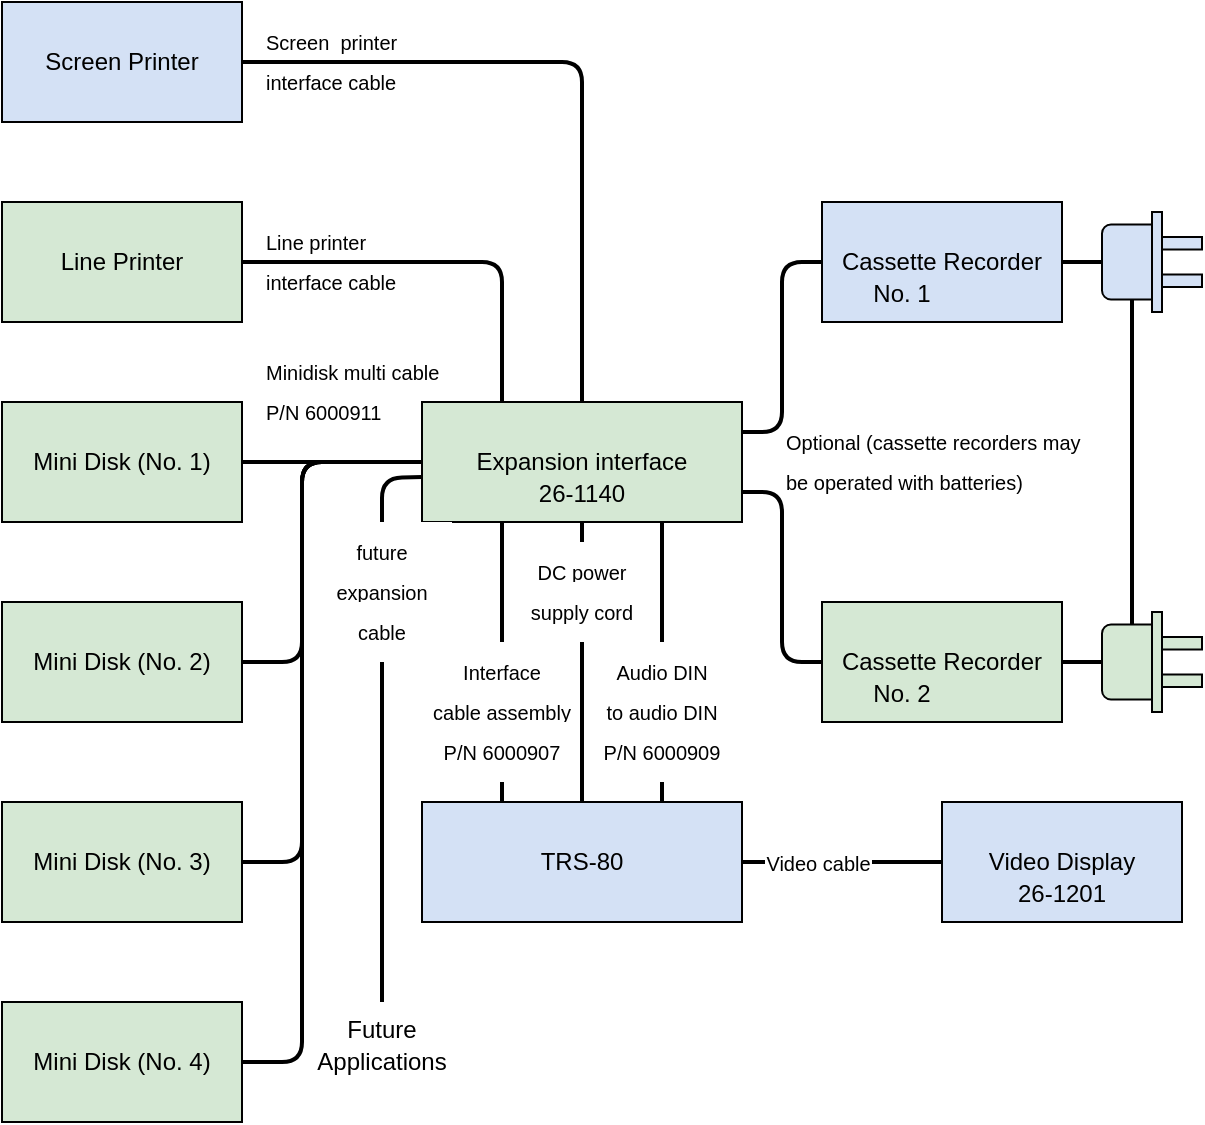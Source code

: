 <mxfile version="19.0.3" type="device"><diagram id="Gf14yI2Nv6U7jKT3zIyK" name="Page-1"><mxGraphModel dx="2062" dy="857" grid="1" gridSize="10" guides="1" tooltips="1" connect="1" arrows="1" fold="1" page="1" pageScale="1" pageWidth="1169" pageHeight="827" math="0" shadow="0"><root><mxCell id="0"/><mxCell id="1" parent="0"/><mxCell id="PHUyc8eAV1X0GX2giu-S-70" value="Future" style="rounded=0;whiteSpace=wrap;html=1;fontSize=12;verticalAlign=top;strokeColor=none;" vertex="1" parent="1"><mxGeometry x="160" y="560" width="80" height="60" as="geometry"/></mxCell><mxCell id="PHUyc8eAV1X0GX2giu-S-38" style="edgeStyle=orthogonalEdgeStyle;rounded=1;orthogonalLoop=1;jettySize=auto;html=1;entryX=1;entryY=0.25;entryDx=0;entryDy=0;fontSize=12;startArrow=none;startFill=0;endArrow=none;endFill=0;strokeWidth=2;" edge="1" parent="1" source="PHUyc8eAV1X0GX2giu-S-2" target="PHUyc8eAV1X0GX2giu-S-29"><mxGeometry relative="1" as="geometry"/></mxCell><mxCell id="PHUyc8eAV1X0GX2giu-S-2" value="Cassette Recorder" style="rounded=0;whiteSpace=wrap;html=1;fillColor=#D4E1F5;" vertex="1" parent="1"><mxGeometry x="420" y="160" width="120" height="60" as="geometry"/></mxCell><mxCell id="PHUyc8eAV1X0GX2giu-S-3" value="Screen Printer" style="rounded=0;whiteSpace=wrap;html=1;fillColor=#D4E1F5;" vertex="1" parent="1"><mxGeometry x="10" y="60" width="120" height="60" as="geometry"/></mxCell><mxCell id="PHUyc8eAV1X0GX2giu-S-40" value="" style="edgeStyle=orthogonalEdgeStyle;rounded=1;orthogonalLoop=1;jettySize=auto;html=1;fontSize=12;startArrow=none;startFill=0;endArrow=none;endFill=0;strokeWidth=2;entryX=1;entryY=0.75;entryDx=0;entryDy=0;exitX=0;exitY=0.5;exitDx=0;exitDy=0;" edge="1" parent="1" source="PHUyc8eAV1X0GX2giu-S-4" target="PHUyc8eAV1X0GX2giu-S-29"><mxGeometry relative="1" as="geometry"><mxPoint x="340" y="200" as="targetPoint"/></mxGeometry></mxCell><mxCell id="PHUyc8eAV1X0GX2giu-S-4" value="Cassette Recorder" style="rounded=0;whiteSpace=wrap;html=1;fillColor=#D5E8D4;" vertex="1" parent="1"><mxGeometry x="420" y="360" width="120" height="60" as="geometry"/></mxCell><mxCell id="PHUyc8eAV1X0GX2giu-S-5" value="TRS-80" style="rounded=0;whiteSpace=wrap;html=1;fillColor=#D4E1F5;" vertex="1" parent="1"><mxGeometry x="220" y="460" width="160" height="60" as="geometry"/></mxCell><mxCell id="PHUyc8eAV1X0GX2giu-S-11" value="" style="group" vertex="1" connectable="0" parent="1"><mxGeometry x="560" y="365" width="50" height="50" as="geometry"/></mxCell><mxCell id="PHUyc8eAV1X0GX2giu-S-7" value="" style="rounded=1;whiteSpace=wrap;html=1;fillColor=#D5E8D4;arcSize=15;" vertex="1" parent="PHUyc8eAV1X0GX2giu-S-11"><mxGeometry y="6.25" width="30" height="37.5" as="geometry"/></mxCell><mxCell id="PHUyc8eAV1X0GX2giu-S-8" value="" style="rounded=0;whiteSpace=wrap;html=1;fillColor=#D5E8D4;" vertex="1" parent="PHUyc8eAV1X0GX2giu-S-11"><mxGeometry x="25" width="5" height="50" as="geometry"/></mxCell><mxCell id="PHUyc8eAV1X0GX2giu-S-9" value="" style="rounded=0;whiteSpace=wrap;html=1;fillColor=#D5E8D4;" vertex="1" parent="PHUyc8eAV1X0GX2giu-S-11"><mxGeometry x="30" y="12.5" width="20" height="6.25" as="geometry"/></mxCell><mxCell id="PHUyc8eAV1X0GX2giu-S-10" value="" style="rounded=0;whiteSpace=wrap;html=1;fillColor=#D5E8D4;" vertex="1" parent="PHUyc8eAV1X0GX2giu-S-11"><mxGeometry x="30" y="31.25" width="20" height="6.25" as="geometry"/></mxCell><mxCell id="PHUyc8eAV1X0GX2giu-S-20" value="" style="endArrow=none;startArrow=none;strokeWidth=2;exitX=0.75;exitY=0;exitDx=0;exitDy=0;rounded=1;endFill=0;startFill=0;entryX=0.75;entryY=1;entryDx=0;entryDy=0;" edge="1" parent="1" source="PHUyc8eAV1X0GX2giu-S-5" target="PHUyc8eAV1X0GX2giu-S-60"><mxGeometry width="50" height="50" relative="1" as="geometry"><mxPoint x="890" y="560" as="sourcePoint"/><mxPoint x="360" y="340" as="targetPoint"/></mxGeometry></mxCell><mxCell id="PHUyc8eAV1X0GX2giu-S-21" value="" style="endArrow=none;html=1;rounded=1;strokeWidth=2;entryX=0;entryY=0.5;entryDx=0;entryDy=0;exitX=1;exitY=0.5;exitDx=0;exitDy=0;" edge="1" parent="1" source="PHUyc8eAV1X0GX2giu-S-5" target="PHUyc8eAV1X0GX2giu-S-1"><mxGeometry width="50" height="50" relative="1" as="geometry"><mxPoint x="890" y="560" as="sourcePoint"/><mxPoint x="940" y="510" as="targetPoint"/></mxGeometry></mxCell><mxCell id="PHUyc8eAV1X0GX2giu-S-35" value="Video cable" style="edgeLabel;align=center;verticalAlign=middle;resizable=0;points=[];fontSize=10;labelPosition=center;verticalLabelPosition=middle;spacing=0;" vertex="1" connectable="0" parent="PHUyc8eAV1X0GX2giu-S-21"><mxGeometry x="-0.24" relative="1" as="geometry"><mxPoint as="offset"/></mxGeometry></mxCell><mxCell id="PHUyc8eAV1X0GX2giu-S-23" value="" style="endArrow=none;startArrow=none;html=1;strokeWidth=2;exitX=1;exitY=0.5;exitDx=0;exitDy=0;entryX=0;entryY=0.5;entryDx=0;entryDy=0;rounded=1;endFill=0;startFill=0;" edge="1" parent="1" source="PHUyc8eAV1X0GX2giu-S-2" target="PHUyc8eAV1X0GX2giu-S-25"><mxGeometry width="50" height="50" relative="1" as="geometry"><mxPoint x="320" y="350" as="sourcePoint"/><mxPoint x="470" y="270" as="targetPoint"/></mxGeometry></mxCell><mxCell id="PHUyc8eAV1X0GX2giu-S-24" value="" style="group" vertex="1" connectable="0" parent="1"><mxGeometry x="560" y="165" width="50" height="50" as="geometry"/></mxCell><mxCell id="PHUyc8eAV1X0GX2giu-S-25" value="" style="rounded=1;whiteSpace=wrap;html=1;fillColor=#D4E1F5;arcSize=15;" vertex="1" parent="PHUyc8eAV1X0GX2giu-S-24"><mxGeometry y="6.25" width="30" height="37.5" as="geometry"/></mxCell><mxCell id="PHUyc8eAV1X0GX2giu-S-26" value="" style="rounded=0;whiteSpace=wrap;html=1;fillColor=#D4E1F5;" vertex="1" parent="PHUyc8eAV1X0GX2giu-S-24"><mxGeometry x="25" width="5" height="50" as="geometry"/></mxCell><mxCell id="PHUyc8eAV1X0GX2giu-S-27" value="" style="rounded=0;whiteSpace=wrap;html=1;fillColor=#D4E1F5;" vertex="1" parent="PHUyc8eAV1X0GX2giu-S-24"><mxGeometry x="30" y="12.5" width="20" height="6.25" as="geometry"/></mxCell><mxCell id="PHUyc8eAV1X0GX2giu-S-28" value="" style="rounded=0;whiteSpace=wrap;html=1;fillColor=#D4E1F5;" vertex="1" parent="PHUyc8eAV1X0GX2giu-S-24"><mxGeometry x="30" y="31.25" width="20" height="6.25" as="geometry"/></mxCell><mxCell id="PHUyc8eAV1X0GX2giu-S-30" value="" style="endArrow=none;startArrow=none;html=1;strokeWidth=2;exitX=0.5;exitY=0;exitDx=0;exitDy=0;entryX=1;entryY=0.5;entryDx=0;entryDy=0;rounded=1;endFill=0;startFill=0;" edge="1" parent="1" source="PHUyc8eAV1X0GX2giu-S-29" target="PHUyc8eAV1X0GX2giu-S-3"><mxGeometry width="50" height="50" relative="1" as="geometry"><mxPoint x="190" y="250" as="sourcePoint"/><mxPoint x="350" y="50" as="targetPoint"/><Array as="points"><mxPoint x="300" y="90"/></Array></mxGeometry></mxCell><mxCell id="PHUyc8eAV1X0GX2giu-S-32" value="Line Printer" style="rounded=0;whiteSpace=wrap;html=1;fillColor=#D5E8D4;" vertex="1" parent="1"><mxGeometry x="10" y="160" width="120" height="60" as="geometry"/></mxCell><mxCell id="PHUyc8eAV1X0GX2giu-S-33" value="Mini Disk (No. 1)" style="rounded=0;whiteSpace=wrap;html=1;fillColor=#D5E8D4;" vertex="1" parent="1"><mxGeometry x="10" y="260" width="120" height="60" as="geometry"/></mxCell><mxCell id="PHUyc8eAV1X0GX2giu-S-34" value="Mini Disk (No. 2)" style="rounded=0;whiteSpace=wrap;html=1;fillColor=#D5E8D4;" vertex="1" parent="1"><mxGeometry x="10" y="360" width="120" height="60" as="geometry"/></mxCell><mxCell id="PHUyc8eAV1X0GX2giu-S-41" value="" style="endArrow=none;startArrow=none;html=1;strokeWidth=2;exitX=1;exitY=0.5;exitDx=0;exitDy=0;entryX=0;entryY=0.5;entryDx=0;entryDy=0;rounded=1;endFill=0;startFill=0;" edge="1" parent="1" source="PHUyc8eAV1X0GX2giu-S-4" target="PHUyc8eAV1X0GX2giu-S-7"><mxGeometry width="50" height="50" relative="1" as="geometry"><mxPoint x="530" y="80" as="sourcePoint"/><mxPoint x="570" y="80" as="targetPoint"/></mxGeometry></mxCell><mxCell id="PHUyc8eAV1X0GX2giu-S-42" value="Mini Disk (No. 3)" style="rounded=0;whiteSpace=wrap;html=1;fillColor=#D5E8D4;" vertex="1" parent="1"><mxGeometry x="10" y="460" width="120" height="60" as="geometry"/></mxCell><mxCell id="PHUyc8eAV1X0GX2giu-S-43" value="Mini Disk (No. 4)" style="rounded=0;whiteSpace=wrap;html=1;fillColor=#D5E8D4;" vertex="1" parent="1"><mxGeometry x="10" y="560" width="120" height="60" as="geometry"/></mxCell><mxCell id="PHUyc8eAV1X0GX2giu-S-47" value="" style="endArrow=none;startArrow=none;strokeWidth=2;rounded=1;endFill=0;startFill=0;exitX=0.5;exitY=0;exitDx=0;exitDy=0;entryX=0.5;entryY=1;entryDx=0;entryDy=0;" edge="1" parent="1" source="PHUyc8eAV1X0GX2giu-S-5" target="PHUyc8eAV1X0GX2giu-S-60"><mxGeometry width="50" height="50" relative="1" as="geometry"><mxPoint x="240" y="500" as="sourcePoint"/><mxPoint x="300" y="350" as="targetPoint"/></mxGeometry></mxCell><mxCell id="PHUyc8eAV1X0GX2giu-S-48" value="" style="endArrow=none;startArrow=none;strokeWidth=2;rounded=1;endFill=0;startFill=0;exitX=0.25;exitY=0;exitDx=0;exitDy=0;entryX=0.25;entryY=1;entryDx=0;entryDy=0;" edge="1" parent="1" source="PHUyc8eAV1X0GX2giu-S-5" target="PHUyc8eAV1X0GX2giu-S-60"><mxGeometry width="50" height="50" relative="1" as="geometry"><mxPoint x="290" y="570" as="sourcePoint"/><mxPoint x="250" y="320" as="targetPoint"/></mxGeometry></mxCell><mxCell id="PHUyc8eAV1X0GX2giu-S-54" value="" style="endArrow=none;startArrow=none;html=1;strokeWidth=2;exitX=0.25;exitY=0;exitDx=0;exitDy=0;entryX=1;entryY=0.5;entryDx=0;entryDy=0;rounded=1;endFill=0;startFill=0;" edge="1" parent="1" source="PHUyc8eAV1X0GX2giu-S-29" target="PHUyc8eAV1X0GX2giu-S-32"><mxGeometry width="50" height="50" relative="1" as="geometry"><mxPoint x="290" y="270" as="sourcePoint"/><mxPoint x="170" y="100" as="targetPoint"/><Array as="points"><mxPoint x="260" y="190"/></Array></mxGeometry></mxCell><mxCell id="PHUyc8eAV1X0GX2giu-S-55" value="" style="group" vertex="1" connectable="0" parent="1"><mxGeometry x="140" y="165" width="110" height="50" as="geometry"/></mxCell><mxCell id="PHUyc8eAV1X0GX2giu-S-56" value="Line printer" style="text;strokeColor=none;fillColor=none;align=left;verticalAlign=middle;rounded=0;fontSize=10;" vertex="1" parent="PHUyc8eAV1X0GX2giu-S-55"><mxGeometry width="110" height="30" as="geometry"/></mxCell><mxCell id="PHUyc8eAV1X0GX2giu-S-57" value="interface cable" style="text;strokeColor=none;fillColor=none;align=left;verticalAlign=middle;rounded=0;fontSize=10;" vertex="1" parent="PHUyc8eAV1X0GX2giu-S-55"><mxGeometry y="20" width="110" height="30" as="geometry"/></mxCell><mxCell id="PHUyc8eAV1X0GX2giu-S-59" value="" style="group" vertex="1" connectable="0" parent="1"><mxGeometry x="400" y="265" width="200" height="50" as="geometry"/></mxCell><mxCell id="PHUyc8eAV1X0GX2giu-S-22" value="Optional (cassette recorders may" style="text;strokeColor=none;fillColor=none;align=left;verticalAlign=middle;rounded=0;fontSize=10;" vertex="1" parent="PHUyc8eAV1X0GX2giu-S-59"><mxGeometry width="200" height="30" as="geometry"/></mxCell><mxCell id="PHUyc8eAV1X0GX2giu-S-58" value="be operated with batteries)" style="text;strokeColor=none;fillColor=none;align=left;verticalAlign=middle;rounded=0;fontSize=10;" vertex="1" parent="PHUyc8eAV1X0GX2giu-S-59"><mxGeometry y="20" width="200" height="30" as="geometry"/></mxCell><mxCell id="PHUyc8eAV1X0GX2giu-S-61" value="No. 1" style="text;strokeColor=none;fillColor=none;align=center;verticalAlign=middle;rounded=0;fontSize=12;" vertex="1" parent="1"><mxGeometry x="400" y="190" width="120" height="30" as="geometry"/></mxCell><mxCell id="PHUyc8eAV1X0GX2giu-S-62" value="No. 2" style="text;strokeColor=none;fillColor=none;align=center;verticalAlign=middle;rounded=0;fontSize=12;" vertex="1" parent="1"><mxGeometry x="400" y="390" width="120" height="30" as="geometry"/></mxCell><mxCell id="PHUyc8eAV1X0GX2giu-S-64" value="" style="endArrow=none;startArrow=none;html=1;strokeWidth=2;exitX=0;exitY=0;exitDx=0;exitDy=0;entryX=1;entryY=0.5;entryDx=0;entryDy=0;rounded=1;endFill=0;startFill=0;" edge="1" parent="1" source="PHUyc8eAV1X0GX2giu-S-60" target="PHUyc8eAV1X0GX2giu-S-33"><mxGeometry width="50" height="50" relative="1" as="geometry"><mxPoint x="260" y="270" as="sourcePoint"/><mxPoint x="170" y="200" as="targetPoint"/></mxGeometry></mxCell><mxCell id="PHUyc8eAV1X0GX2giu-S-65" value="" style="endArrow=none;startArrow=none;html=1;strokeWidth=2;entryX=1;entryY=0.5;entryDx=0;entryDy=0;rounded=1;endFill=0;startFill=0;" edge="1" parent="1" target="PHUyc8eAV1X0GX2giu-S-34"><mxGeometry width="50" height="50" relative="1" as="geometry"><mxPoint x="220" y="290" as="sourcePoint"/><mxPoint x="170" y="300" as="targetPoint"/><Array as="points"><mxPoint x="160" y="290"/><mxPoint x="160" y="390"/></Array></mxGeometry></mxCell><mxCell id="PHUyc8eAV1X0GX2giu-S-66" value="" style="endArrow=none;startArrow=none;html=1;strokeWidth=2;exitX=0;exitY=0;exitDx=0;exitDy=0;entryX=1;entryY=0.5;entryDx=0;entryDy=0;rounded=1;endFill=0;startFill=0;" edge="1" parent="1" source="PHUyc8eAV1X0GX2giu-S-60" target="PHUyc8eAV1X0GX2giu-S-42"><mxGeometry width="50" height="50" relative="1" as="geometry"><mxPoint x="240.0" y="310" as="sourcePoint"/><mxPoint x="180" y="310" as="targetPoint"/><Array as="points"><mxPoint x="160" y="290"/><mxPoint x="160" y="490"/></Array></mxGeometry></mxCell><mxCell id="PHUyc8eAV1X0GX2giu-S-67" value="" style="endArrow=none;startArrow=none;html=1;strokeWidth=2;exitX=0;exitY=0;exitDx=0;exitDy=0;entryX=1;entryY=0.5;entryDx=0;entryDy=0;rounded=1;endFill=0;startFill=0;" edge="1" parent="1" source="PHUyc8eAV1X0GX2giu-S-60" target="PHUyc8eAV1X0GX2giu-S-43"><mxGeometry width="50" height="50" relative="1" as="geometry"><mxPoint x="250.0" y="320" as="sourcePoint"/><mxPoint x="190" y="320" as="targetPoint"/><Array as="points"><mxPoint x="160" y="290"/><mxPoint x="160" y="590"/></Array></mxGeometry></mxCell><mxCell id="PHUyc8eAV1X0GX2giu-S-69" value="" style="group" vertex="1" connectable="0" parent="1"><mxGeometry x="480" y="460" width="120" height="60" as="geometry"/></mxCell><mxCell id="PHUyc8eAV1X0GX2giu-S-1" value="Video Display" style="rounded=0;whiteSpace=wrap;html=1;fillColor=#D4E1F5;" vertex="1" parent="PHUyc8eAV1X0GX2giu-S-69"><mxGeometry width="120" height="60" as="geometry"/></mxCell><mxCell id="PHUyc8eAV1X0GX2giu-S-63" value="26-1201" style="text;strokeColor=none;fillColor=none;align=center;verticalAlign=middle;rounded=0;fontSize=12;" vertex="1" parent="PHUyc8eAV1X0GX2giu-S-69"><mxGeometry y="30" width="120" height="30" as="geometry"/></mxCell><mxCell id="PHUyc8eAV1X0GX2giu-S-71" value="" style="endArrow=none;startArrow=none;html=1;strokeWidth=2;exitX=0;exitY=0.25;exitDx=0;exitDy=0;entryX=0.5;entryY=0;entryDx=0;entryDy=0;rounded=1;endFill=0;startFill=0;" edge="1" parent="1" source="PHUyc8eAV1X0GX2giu-S-60" target="PHUyc8eAV1X0GX2giu-S-70"><mxGeometry width="50" height="50" relative="1" as="geometry"><mxPoint x="230.0" y="300" as="sourcePoint"/><mxPoint x="140" y="600" as="targetPoint"/><Array as="points"><mxPoint x="200" y="298"/></Array></mxGeometry></mxCell><mxCell id="PHUyc8eAV1X0GX2giu-S-72" value="" style="group" vertex="1" connectable="0" parent="1"><mxGeometry x="140" y="230" width="110" height="50" as="geometry"/></mxCell><mxCell id="PHUyc8eAV1X0GX2giu-S-73" value="Minidisk multi cable" style="text;strokeColor=none;fillColor=none;align=left;verticalAlign=middle;rounded=0;fontSize=10;" vertex="1" parent="PHUyc8eAV1X0GX2giu-S-72"><mxGeometry width="110" height="30" as="geometry"/></mxCell><mxCell id="PHUyc8eAV1X0GX2giu-S-74" value="P/N 6000911" style="text;strokeColor=none;fillColor=none;align=left;verticalAlign=middle;rounded=0;fontSize=10;" vertex="1" parent="PHUyc8eAV1X0GX2giu-S-72"><mxGeometry y="20" width="110" height="30" as="geometry"/></mxCell><mxCell id="PHUyc8eAV1X0GX2giu-S-75" value="" style="group" vertex="1" connectable="0" parent="1"><mxGeometry x="220" y="260" width="160" height="60" as="geometry"/></mxCell><mxCell id="PHUyc8eAV1X0GX2giu-S-29" value="Expansion interface" style="rounded=0;whiteSpace=wrap;html=1;fillColor=#D5E8D4;" vertex="1" parent="PHUyc8eAV1X0GX2giu-S-75"><mxGeometry width="160" height="60" as="geometry"/></mxCell><mxCell id="PHUyc8eAV1X0GX2giu-S-60" value="26-1140" style="text;strokeColor=none;fillColor=none;align=center;verticalAlign=middle;rounded=0;fontSize=12;" vertex="1" parent="PHUyc8eAV1X0GX2giu-S-75"><mxGeometry y="30" width="160" height="30" as="geometry"/></mxCell><mxCell id="PHUyc8eAV1X0GX2giu-S-81" value="" style="group" vertex="1" connectable="0" parent="1"><mxGeometry x="270" y="330" width="60" height="50" as="geometry"/></mxCell><mxCell id="PHUyc8eAV1X0GX2giu-S-77" value="DC power" style="text;strokeColor=none;fillColor=default;align=center;verticalAlign=middle;rounded=0;fontSize=10;" vertex="1" parent="PHUyc8eAV1X0GX2giu-S-81"><mxGeometry width="60" height="30" as="geometry"/></mxCell><mxCell id="PHUyc8eAV1X0GX2giu-S-78" value="supply cord" style="text;strokeColor=none;fillColor=default;align=center;verticalAlign=middle;rounded=0;fontSize=10;" vertex="1" parent="PHUyc8eAV1X0GX2giu-S-81"><mxGeometry y="20" width="60" height="30" as="geometry"/></mxCell><mxCell id="PHUyc8eAV1X0GX2giu-S-87" value="" style="group" vertex="1" connectable="0" parent="1"><mxGeometry x="140" y="65" width="110" height="50" as="geometry"/></mxCell><mxCell id="PHUyc8eAV1X0GX2giu-S-51" value="Screen  printer" style="text;strokeColor=none;fillColor=none;align=left;verticalAlign=middle;rounded=0;fontSize=10;" vertex="1" parent="PHUyc8eAV1X0GX2giu-S-87"><mxGeometry width="110" height="30" as="geometry"/></mxCell><mxCell id="PHUyc8eAV1X0GX2giu-S-52" value="interface cable" style="text;strokeColor=none;fillColor=none;align=left;verticalAlign=middle;rounded=0;fontSize=10;" vertex="1" parent="PHUyc8eAV1X0GX2giu-S-87"><mxGeometry y="20" width="110" height="30" as="geometry"/></mxCell><mxCell id="PHUyc8eAV1X0GX2giu-S-92" value="" style="group" vertex="1" connectable="0" parent="1"><mxGeometry x="225" y="380" width="70" height="70" as="geometry"/></mxCell><mxCell id="PHUyc8eAV1X0GX2giu-S-89" value="Interface" style="text;strokeColor=none;fillColor=default;align=center;verticalAlign=middle;rounded=0;fontSize=10;" vertex="1" parent="PHUyc8eAV1X0GX2giu-S-92"><mxGeometry width="70" height="30" as="geometry"/></mxCell><mxCell id="PHUyc8eAV1X0GX2giu-S-90" value="cable assembly" style="text;strokeColor=none;fillColor=default;align=center;verticalAlign=middle;rounded=0;fontSize=10;" vertex="1" parent="PHUyc8eAV1X0GX2giu-S-92"><mxGeometry y="20" width="70" height="30" as="geometry"/></mxCell><mxCell id="PHUyc8eAV1X0GX2giu-S-91" value="P/N 6000907" style="text;strokeColor=none;fillColor=default;align=center;verticalAlign=middle;rounded=0;fontSize=10;" vertex="1" parent="PHUyc8eAV1X0GX2giu-S-92"><mxGeometry y="40" width="70" height="30" as="geometry"/></mxCell><mxCell id="PHUyc8eAV1X0GX2giu-S-93" value="" style="group" vertex="1" connectable="0" parent="1"><mxGeometry x="305" y="380" width="70" height="70" as="geometry"/></mxCell><mxCell id="PHUyc8eAV1X0GX2giu-S-45" value="Audio DIN" style="text;strokeColor=none;fillColor=default;align=center;verticalAlign=middle;rounded=0;fontSize=10;" vertex="1" parent="PHUyc8eAV1X0GX2giu-S-93"><mxGeometry width="70" height="30" as="geometry"/></mxCell><mxCell id="PHUyc8eAV1X0GX2giu-S-49" value="to audio DIN" style="text;strokeColor=none;fillColor=default;align=center;verticalAlign=middle;rounded=0;fontSize=10;" vertex="1" parent="PHUyc8eAV1X0GX2giu-S-93"><mxGeometry y="20" width="70" height="30" as="geometry"/></mxCell><mxCell id="PHUyc8eAV1X0GX2giu-S-50" value="P/N 6000909" style="text;strokeColor=none;fillColor=default;align=center;verticalAlign=middle;rounded=0;fontSize=10;" vertex="1" parent="PHUyc8eAV1X0GX2giu-S-93"><mxGeometry y="40" width="70" height="30" as="geometry"/></mxCell><mxCell id="PHUyc8eAV1X0GX2giu-S-94" value="" style="group" vertex="1" connectable="0" parent="1"><mxGeometry x="165" y="320" width="70" height="70" as="geometry"/></mxCell><mxCell id="PHUyc8eAV1X0GX2giu-S-95" value="future" style="text;strokeColor=none;fillColor=default;align=center;verticalAlign=middle;rounded=0;fontSize=10;" vertex="1" parent="PHUyc8eAV1X0GX2giu-S-94"><mxGeometry width="70" height="30" as="geometry"/></mxCell><mxCell id="PHUyc8eAV1X0GX2giu-S-96" value="expansion" style="text;strokeColor=none;fillColor=default;align=center;verticalAlign=middle;rounded=0;fontSize=10;" vertex="1" parent="PHUyc8eAV1X0GX2giu-S-94"><mxGeometry y="20" width="70" height="30" as="geometry"/></mxCell><mxCell id="PHUyc8eAV1X0GX2giu-S-97" value="cable" style="text;strokeColor=none;fillColor=default;align=center;verticalAlign=middle;rounded=0;fontSize=10;" vertex="1" parent="PHUyc8eAV1X0GX2giu-S-94"><mxGeometry y="40" width="70" height="30" as="geometry"/></mxCell><mxCell id="PHUyc8eAV1X0GX2giu-S-98" value="Applications" style="text;strokeColor=none;fillColor=none;align=center;verticalAlign=middle;rounded=0;fontSize=12;" vertex="1" parent="1"><mxGeometry x="170" y="574" width="60" height="30" as="geometry"/></mxCell><mxCell id="PHUyc8eAV1X0GX2giu-S-99" value="" style="edgeStyle=orthogonalEdgeStyle;rounded=1;orthogonalLoop=1;jettySize=auto;html=1;fontSize=12;startArrow=none;startFill=0;endArrow=none;endFill=0;strokeWidth=2;entryX=0.5;entryY=1;entryDx=0;entryDy=0;" edge="1" parent="1" source="PHUyc8eAV1X0GX2giu-S-7" target="PHUyc8eAV1X0GX2giu-S-25"><mxGeometry relative="1" as="geometry"><mxPoint x="575" y="370" as="sourcePoint"/><mxPoint x="620" y="265" as="targetPoint"/></mxGeometry></mxCell></root></mxGraphModel></diagram></mxfile>